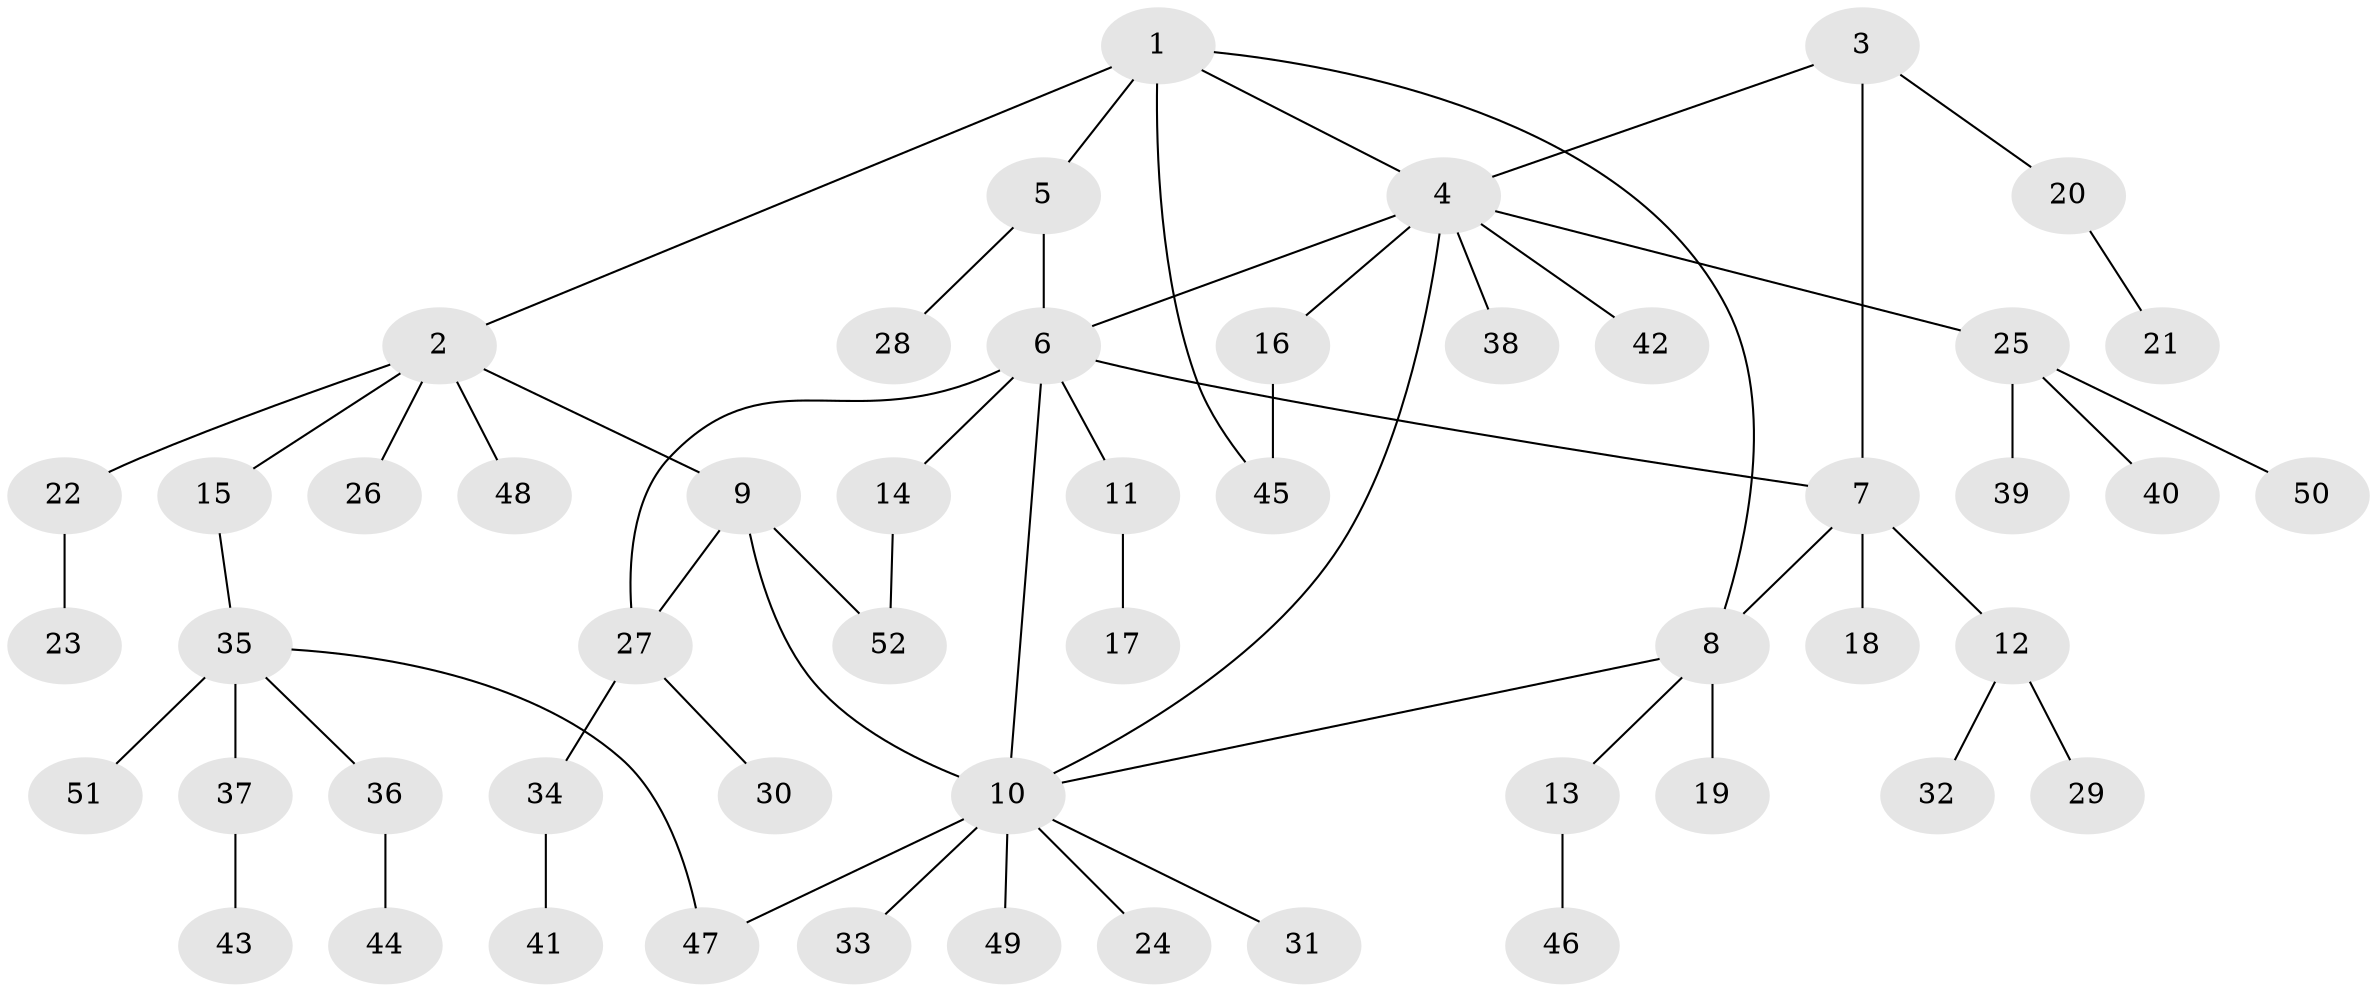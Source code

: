 // Generated by graph-tools (version 1.1) at 2025/26/03/09/25 03:26:36]
// undirected, 52 vertices, 61 edges
graph export_dot {
graph [start="1"]
  node [color=gray90,style=filled];
  1;
  2;
  3;
  4;
  5;
  6;
  7;
  8;
  9;
  10;
  11;
  12;
  13;
  14;
  15;
  16;
  17;
  18;
  19;
  20;
  21;
  22;
  23;
  24;
  25;
  26;
  27;
  28;
  29;
  30;
  31;
  32;
  33;
  34;
  35;
  36;
  37;
  38;
  39;
  40;
  41;
  42;
  43;
  44;
  45;
  46;
  47;
  48;
  49;
  50;
  51;
  52;
  1 -- 2;
  1 -- 4;
  1 -- 5;
  1 -- 8;
  1 -- 45;
  2 -- 9;
  2 -- 15;
  2 -- 22;
  2 -- 26;
  2 -- 48;
  3 -- 4;
  3 -- 7;
  3 -- 20;
  4 -- 6;
  4 -- 10;
  4 -- 16;
  4 -- 25;
  4 -- 38;
  4 -- 42;
  5 -- 6;
  5 -- 28;
  6 -- 7;
  6 -- 10;
  6 -- 11;
  6 -- 14;
  6 -- 27;
  7 -- 8;
  7 -- 12;
  7 -- 18;
  8 -- 10;
  8 -- 13;
  8 -- 19;
  9 -- 10;
  9 -- 27;
  9 -- 52;
  10 -- 24;
  10 -- 31;
  10 -- 33;
  10 -- 47;
  10 -- 49;
  11 -- 17;
  12 -- 29;
  12 -- 32;
  13 -- 46;
  14 -- 52;
  15 -- 35;
  16 -- 45;
  20 -- 21;
  22 -- 23;
  25 -- 39;
  25 -- 40;
  25 -- 50;
  27 -- 30;
  27 -- 34;
  34 -- 41;
  35 -- 36;
  35 -- 37;
  35 -- 47;
  35 -- 51;
  36 -- 44;
  37 -- 43;
}
